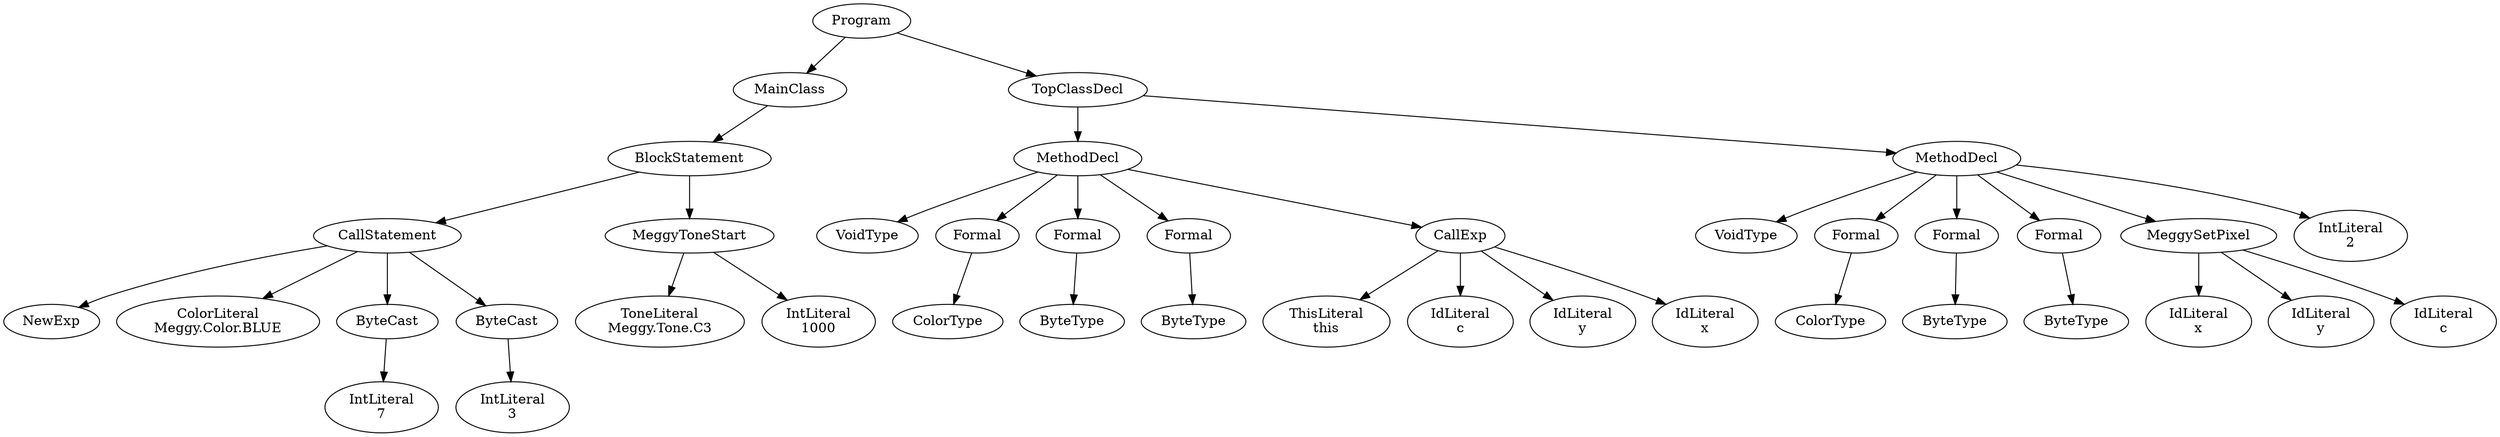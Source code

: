 digraph ASTGraph {
0 [ label="Program" ];
1 [ label="MainClass" ];
0 -> 1
2 [ label="BlockStatement" ];
1 -> 2
3 [ label="CallStatement" ];
2 -> 3
4 [ label="NewExp" ];
3 -> 4
5 [ label="ColorLiteral\nMeggy.Color.BLUE" ];
3 -> 5
6 [ label="ByteCast" ];
3 -> 6
7 [ label="IntLiteral\n7" ];
6 -> 7
8 [ label="ByteCast" ];
3 -> 8
9 [ label="IntLiteral\n3" ];
8 -> 9
10 [ label="MeggyToneStart" ];
2 -> 10
11 [ label="ToneLiteral\nMeggy.Tone.C3" ];
10 -> 11
12 [ label="IntLiteral\n1000" ];
10 -> 12
13 [ label="TopClassDecl" ];
0 -> 13
14 [ label="MethodDecl" ];
13 -> 14
15 [ label="VoidType" ];
14 -> 15
16 [ label="Formal" ];
14 -> 16
17 [ label="ColorType" ];
16 -> 17
18 [ label="Formal" ];
14 -> 18
19 [ label="ByteType" ];
18 -> 19
20 [ label="Formal" ];
14 -> 20
21 [ label="ByteType" ];
20 -> 21
22 [ label="CallExp" ];
14 -> 22
23 [ label="ThisLiteral\nthis" ];
22 -> 23
24 [ label="IdLiteral\nc" ];
22 -> 24
25 [ label="IdLiteral\ny" ];
22 -> 25
26 [ label="IdLiteral\nx" ];
22 -> 26
27 [ label="MethodDecl" ];
13 -> 27
28 [ label="VoidType" ];
27 -> 28
29 [ label="Formal" ];
27 -> 29
30 [ label="ColorType" ];
29 -> 30
31 [ label="Formal" ];
27 -> 31
32 [ label="ByteType" ];
31 -> 32
33 [ label="Formal" ];
27 -> 33
34 [ label="ByteType" ];
33 -> 34
35 [ label="MeggySetPixel" ];
27 -> 35
36 [ label="IdLiteral\nx" ];
35 -> 36
37 [ label="IdLiteral\ny" ];
35 -> 37
38 [ label="IdLiteral\nc" ];
35 -> 38
39 [ label="IntLiteral\n2" ];
27 -> 39
}
